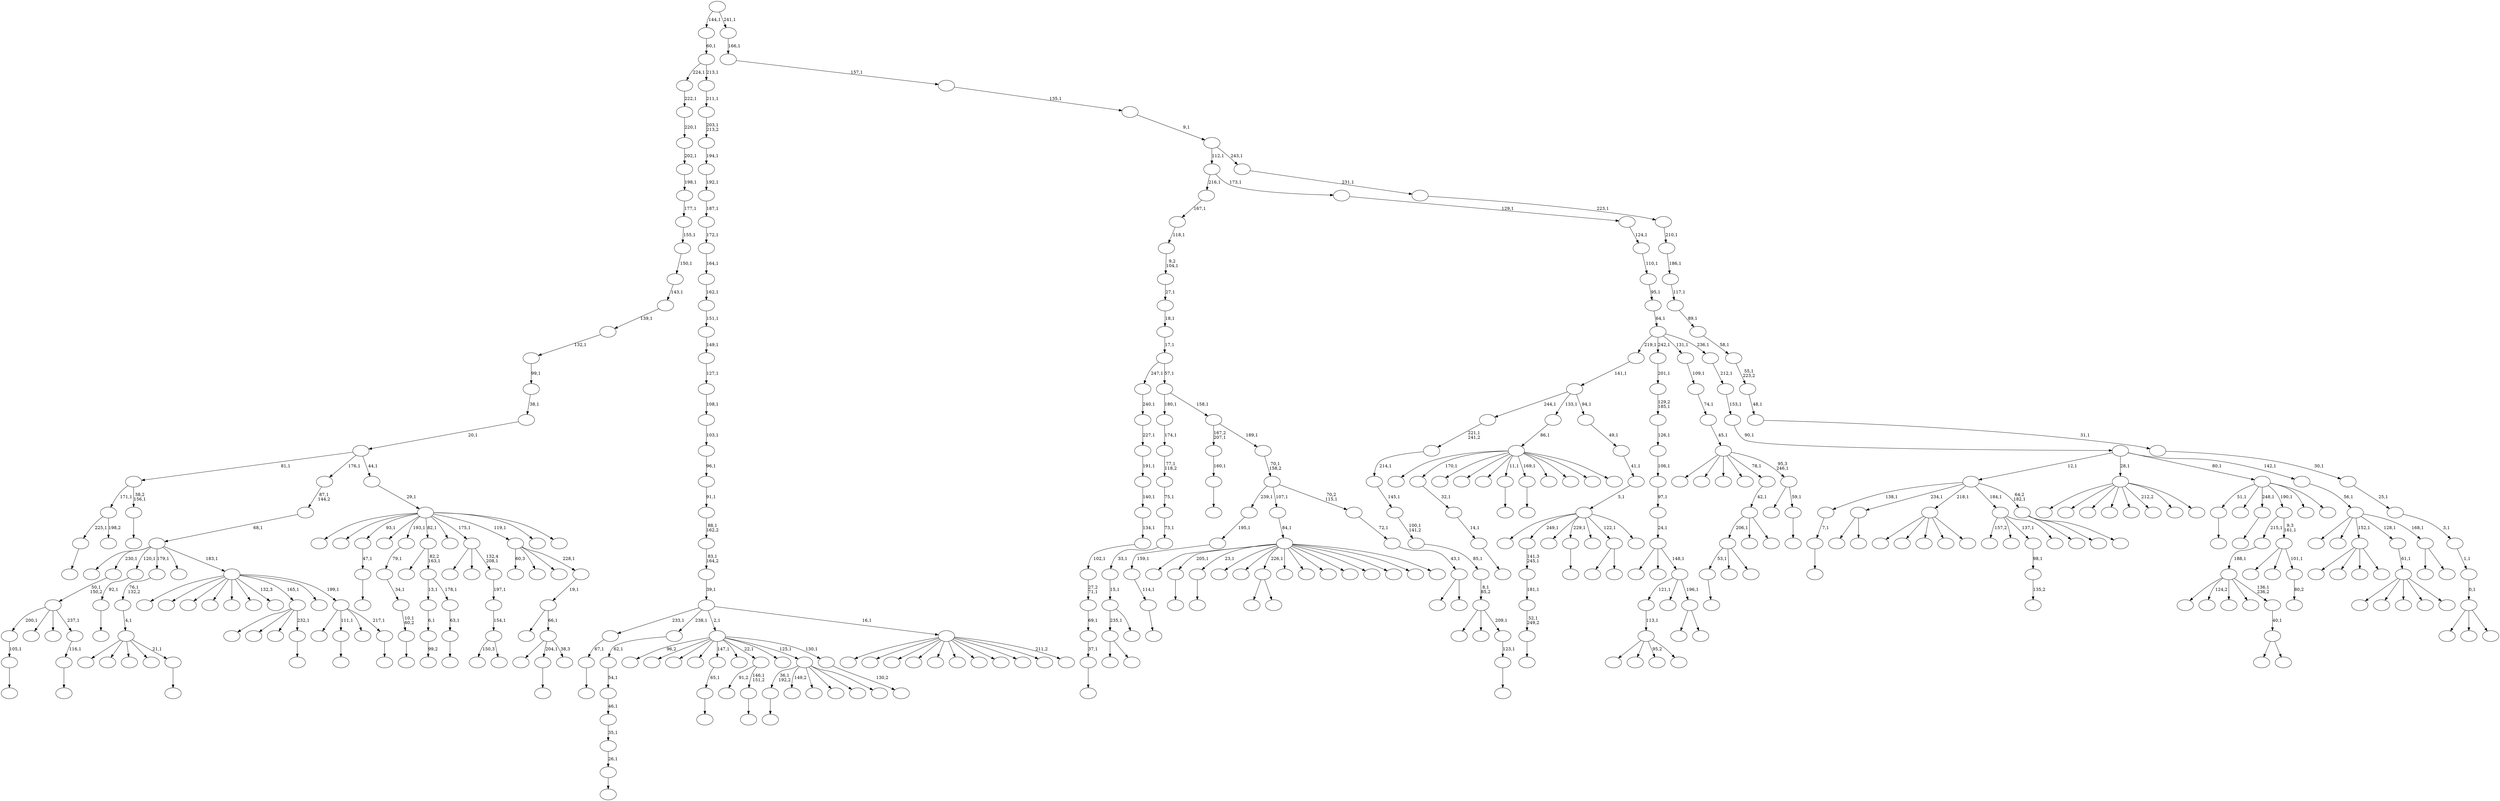 digraph T {
	450 [label=""]
	449 [label=""]
	448 [label=""]
	447 [label=""]
	446 [label=""]
	445 [label=""]
	444 [label=""]
	443 [label=""]
	442 [label=""]
	441 [label=""]
	440 [label=""]
	439 [label=""]
	438 [label=""]
	437 [label=""]
	436 [label=""]
	435 [label=""]
	434 [label=""]
	433 [label=""]
	432 [label=""]
	431 [label=""]
	430 [label=""]
	429 [label=""]
	428 [label=""]
	427 [label=""]
	426 [label=""]
	425 [label=""]
	424 [label=""]
	423 [label=""]
	422 [label=""]
	421 [label=""]
	420 [label=""]
	419 [label=""]
	418 [label=""]
	417 [label=""]
	416 [label=""]
	415 [label=""]
	414 [label=""]
	413 [label=""]
	412 [label=""]
	411 [label=""]
	410 [label=""]
	409 [label=""]
	408 [label=""]
	407 [label=""]
	406 [label=""]
	405 [label=""]
	404 [label=""]
	403 [label=""]
	402 [label=""]
	401 [label=""]
	400 [label=""]
	399 [label=""]
	398 [label=""]
	397 [label=""]
	396 [label=""]
	395 [label=""]
	394 [label=""]
	393 [label=""]
	392 [label=""]
	391 [label=""]
	390 [label=""]
	389 [label=""]
	388 [label=""]
	387 [label=""]
	386 [label=""]
	385 [label=""]
	384 [label=""]
	383 [label=""]
	382 [label=""]
	381 [label=""]
	380 [label=""]
	379 [label=""]
	378 [label=""]
	377 [label=""]
	376 [label=""]
	375 [label=""]
	374 [label=""]
	373 [label=""]
	372 [label=""]
	371 [label=""]
	370 [label=""]
	369 [label=""]
	368 [label=""]
	367 [label=""]
	366 [label=""]
	365 [label=""]
	364 [label=""]
	363 [label=""]
	362 [label=""]
	361 [label=""]
	360 [label=""]
	359 [label=""]
	358 [label=""]
	357 [label=""]
	356 [label=""]
	355 [label=""]
	354 [label=""]
	353 [label=""]
	352 [label=""]
	351 [label=""]
	350 [label=""]
	349 [label=""]
	348 [label=""]
	347 [label=""]
	346 [label=""]
	345 [label=""]
	344 [label=""]
	343 [label=""]
	342 [label=""]
	341 [label=""]
	340 [label=""]
	339 [label=""]
	338 [label=""]
	337 [label=""]
	336 [label=""]
	335 [label=""]
	334 [label=""]
	333 [label=""]
	332 [label=""]
	331 [label=""]
	330 [label=""]
	329 [label=""]
	328 [label=""]
	327 [label=""]
	326 [label=""]
	325 [label=""]
	324 [label=""]
	323 [label=""]
	322 [label=""]
	321 [label=""]
	320 [label=""]
	319 [label=""]
	318 [label=""]
	317 [label=""]
	316 [label=""]
	315 [label=""]
	314 [label=""]
	313 [label=""]
	312 [label=""]
	311 [label=""]
	310 [label=""]
	309 [label=""]
	308 [label=""]
	307 [label=""]
	306 [label=""]
	305 [label=""]
	304 [label=""]
	303 [label=""]
	302 [label=""]
	301 [label=""]
	300 [label=""]
	299 [label=""]
	298 [label=""]
	297 [label=""]
	296 [label=""]
	295 [label=""]
	294 [label=""]
	293 [label=""]
	292 [label=""]
	291 [label=""]
	290 [label=""]
	289 [label=""]
	288 [label=""]
	287 [label=""]
	286 [label=""]
	285 [label=""]
	284 [label=""]
	283 [label=""]
	282 [label=""]
	281 [label=""]
	280 [label=""]
	279 [label=""]
	278 [label=""]
	277 [label=""]
	276 [label=""]
	275 [label=""]
	274 [label=""]
	273 [label=""]
	272 [label=""]
	271 [label=""]
	270 [label=""]
	269 [label=""]
	268 [label=""]
	267 [label=""]
	266 [label=""]
	265 [label=""]
	264 [label=""]
	263 [label=""]
	262 [label=""]
	261 [label=""]
	260 [label=""]
	259 [label=""]
	258 [label=""]
	257 [label=""]
	256 [label=""]
	255 [label=""]
	254 [label=""]
	253 [label=""]
	252 [label=""]
	251 [label=""]
	250 [label=""]
	249 [label=""]
	248 [label=""]
	247 [label=""]
	246 [label=""]
	245 [label=""]
	244 [label=""]
	243 [label=""]
	242 [label=""]
	241 [label=""]
	240 [label=""]
	239 [label=""]
	238 [label=""]
	237 [label=""]
	236 [label=""]
	235 [label=""]
	234 [label=""]
	233 [label=""]
	232 [label=""]
	231 [label=""]
	230 [label=""]
	229 [label=""]
	228 [label=""]
	227 [label=""]
	226 [label=""]
	225 [label=""]
	224 [label=""]
	223 [label=""]
	222 [label=""]
	221 [label=""]
	220 [label=""]
	219 [label=""]
	218 [label=""]
	217 [label=""]
	216 [label=""]
	215 [label=""]
	214 [label=""]
	213 [label=""]
	212 [label=""]
	211 [label=""]
	210 [label=""]
	209 [label=""]
	208 [label=""]
	207 [label=""]
	206 [label=""]
	205 [label=""]
	204 [label=""]
	203 [label=""]
	202 [label=""]
	201 [label=""]
	200 [label=""]
	199 [label=""]
	198 [label=""]
	197 [label=""]
	196 [label=""]
	195 [label=""]
	194 [label=""]
	193 [label=""]
	192 [label=""]
	191 [label=""]
	190 [label=""]
	189 [label=""]
	188 [label=""]
	187 [label=""]
	186 [label=""]
	185 [label=""]
	184 [label=""]
	183 [label=""]
	182 [label=""]
	181 [label=""]
	180 [label=""]
	179 [label=""]
	178 [label=""]
	177 [label=""]
	176 [label=""]
	175 [label=""]
	174 [label=""]
	173 [label=""]
	172 [label=""]
	171 [label=""]
	170 [label=""]
	169 [label=""]
	168 [label=""]
	167 [label=""]
	166 [label=""]
	165 [label=""]
	164 [label=""]
	163 [label=""]
	162 [label=""]
	161 [label=""]
	160 [label=""]
	159 [label=""]
	158 [label=""]
	157 [label=""]
	156 [label=""]
	155 [label=""]
	154 [label=""]
	153 [label=""]
	152 [label=""]
	151 [label=""]
	150 [label=""]
	149 [label=""]
	148 [label=""]
	147 [label=""]
	146 [label=""]
	145 [label=""]
	144 [label=""]
	143 [label=""]
	142 [label=""]
	141 [label=""]
	140 [label=""]
	139 [label=""]
	138 [label=""]
	137 [label=""]
	136 [label=""]
	135 [label=""]
	134 [label=""]
	133 [label=""]
	132 [label=""]
	131 [label=""]
	130 [label=""]
	129 [label=""]
	128 [label=""]
	127 [label=""]
	126 [label=""]
	125 [label=""]
	124 [label=""]
	123 [label=""]
	122 [label=""]
	121 [label=""]
	120 [label=""]
	119 [label=""]
	118 [label=""]
	117 [label=""]
	116 [label=""]
	115 [label=""]
	114 [label=""]
	113 [label=""]
	112 [label=""]
	111 [label=""]
	110 [label=""]
	109 [label=""]
	108 [label=""]
	107 [label=""]
	106 [label=""]
	105 [label=""]
	104 [label=""]
	103 [label=""]
	102 [label=""]
	101 [label=""]
	100 [label=""]
	99 [label=""]
	98 [label=""]
	97 [label=""]
	96 [label=""]
	95 [label=""]
	94 [label=""]
	93 [label=""]
	92 [label=""]
	91 [label=""]
	90 [label=""]
	89 [label=""]
	88 [label=""]
	87 [label=""]
	86 [label=""]
	85 [label=""]
	84 [label=""]
	83 [label=""]
	82 [label=""]
	81 [label=""]
	80 [label=""]
	79 [label=""]
	78 [label=""]
	77 [label=""]
	76 [label=""]
	75 [label=""]
	74 [label=""]
	73 [label=""]
	72 [label=""]
	71 [label=""]
	70 [label=""]
	69 [label=""]
	68 [label=""]
	67 [label=""]
	66 [label=""]
	65 [label=""]
	64 [label=""]
	63 [label=""]
	62 [label=""]
	61 [label=""]
	60 [label=""]
	59 [label=""]
	58 [label=""]
	57 [label=""]
	56 [label=""]
	55 [label=""]
	54 [label=""]
	53 [label=""]
	52 [label=""]
	51 [label=""]
	50 [label=""]
	49 [label=""]
	48 [label=""]
	47 [label=""]
	46 [label=""]
	45 [label=""]
	44 [label=""]
	43 [label=""]
	42 [label=""]
	41 [label=""]
	40 [label=""]
	39 [label=""]
	38 [label=""]
	37 [label=""]
	36 [label=""]
	35 [label=""]
	34 [label=""]
	33 [label=""]
	32 [label=""]
	31 [label=""]
	30 [label=""]
	29 [label=""]
	28 [label=""]
	27 [label=""]
	26 [label=""]
	25 [label=""]
	24 [label=""]
	23 [label=""]
	22 [label=""]
	21 [label=""]
	20 [label=""]
	19 [label=""]
	18 [label=""]
	17 [label=""]
	16 [label=""]
	15 [label=""]
	14 [label=""]
	13 [label=""]
	12 [label=""]
	11 [label=""]
	10 [label=""]
	9 [label=""]
	8 [label=""]
	7 [label=""]
	6 [label=""]
	5 [label=""]
	4 [label=""]
	3 [label=""]
	2 [label=""]
	1 [label=""]
	0 [label=""]
	444 -> 445 [label=""]
	436 -> 437 [label=""]
	435 -> 436 [label="52,1\n249,2"]
	434 -> 435 [label="181,1"]
	433 -> 434 [label="141,3\n245,1"]
	431 -> 432 [label=""]
	430 -> 431 [label="105,1"]
	425 -> 426 [label=""]
	419 -> 420 [label=""]
	415 -> 416 [label=""]
	414 -> 415 [label="160,1"]
	412 -> 413 [label=""]
	409 -> 410 [label=""]
	404 -> 405 [label=""]
	400 -> 401 [label=""]
	390 -> 391 [label=""]
	389 -> 390 [label="14,1"]
	388 -> 389 [label="32,1"]
	375 -> 376 [label="99,2"]
	374 -> 375 [label="6,1"]
	367 -> 368 [label=""]
	366 -> 367 [label="47,1"]
	362 -> 363 [label=""]
	361 -> 362 [label="7,1"]
	357 -> 358 [label=""]
	356 -> 357 [label="37,1"]
	355 -> 356 [label="69,1"]
	354 -> 355 [label="27,2\n71,1"]
	353 -> 354 [label="102,1"]
	352 -> 353 [label="134,1"]
	351 -> 352 [label="140,1"]
	350 -> 351 [label="191,1"]
	349 -> 350 [label="227,1"]
	348 -> 349 [label="240,1"]
	344 -> 345 [label=""]
	337 -> 338 [label=""]
	336 -> 337 [label="114,1"]
	335 -> 336 [label="159,1"]
	334 -> 335 [label="195,1"]
	331 -> 419 [label="53,1"]
	331 -> 384 [label=""]
	331 -> 332 [label=""]
	329 -> 330 [label=""]
	328 -> 329 [label="67,1"]
	325 -> 398 [label=""]
	325 -> 326 [label=""]
	319 -> 448 [label=""]
	319 -> 320 [label=""]
	316 -> 317 [label=""]
	315 -> 316 [label="116,1"]
	314 -> 430 [label="200,1"]
	314 -> 411 [label=""]
	314 -> 365 [label=""]
	314 -> 315 [label="237,1"]
	313 -> 314 [label="50,1\n150,2"]
	306 -> 307 [label=""]
	305 -> 306 [label="10,1\n60,2"]
	304 -> 305 [label="34,1"]
	303 -> 304 [label="79,1"]
	300 -> 319 [label="235,1"]
	300 -> 301 [label=""]
	299 -> 300 [label="15,1"]
	298 -> 299 [label="33,1"]
	297 -> 298 [label="73,1"]
	296 -> 297 [label="75,1"]
	295 -> 296 [label="77,1\n118,2"]
	294 -> 295 [label="174,1"]
	286 -> 287 [label=""]
	285 -> 286 [label="65,1"]
	281 -> 311 [label=""]
	281 -> 282 [label=""]
	273 -> 274 [label=""]
	272 -> 273 [label="63,1"]
	271 -> 374 [label="13,1"]
	271 -> 272 [label="178,1"]
	270 -> 418 [label=""]
	270 -> 271 [label="82,2\n163,1"]
	267 -> 268 [label=""]
	260 -> 261 [label=""]
	258 -> 259 [label=""]
	255 -> 256 [label=""]
	254 -> 255 [label="123,1"]
	253 -> 310 [label=""]
	253 -> 308 [label=""]
	253 -> 254 [label="209,1"]
	252 -> 253 [label="8,1\n85,2"]
	251 -> 252 [label="85,1"]
	250 -> 251 [label="100,1\n141,2"]
	249 -> 250 [label="145,1"]
	248 -> 249 [label="214,1"]
	247 -> 248 [label="221,1\n241,2"]
	245 -> 246 [label=""]
	244 -> 293 [label="91,2"]
	244 -> 245 [label="146,1\n151,2"]
	241 -> 380 [label=""]
	241 -> 321 [label=""]
	241 -> 275 [label="95,2"]
	241 -> 242 [label=""]
	240 -> 241 [label="113,1"]
	235 -> 372 [label=""]
	235 -> 236 [label=""]
	234 -> 235 [label="40,1"]
	233 -> 443 [label=""]
	233 -> 402 [label="124,2"]
	233 -> 394 [label=""]
	233 -> 359 [label=""]
	233 -> 234 [label="136,1\n236,2"]
	232 -> 233 [label="188,1"]
	230 -> 231 [label=""]
	229 -> 230 [label="26,1"]
	228 -> 229 [label="35,1"]
	227 -> 228 [label="46,1"]
	226 -> 227 [label="54,1"]
	225 -> 226 [label="62,1"]
	218 -> 444 [label="225,1"]
	218 -> 219 [label="198,2"]
	215 -> 216 [label=""]
	214 -> 407 [label=""]
	214 -> 343 [label=""]
	214 -> 318 [label=""]
	214 -> 215 [label="232,1"]
	211 -> 442 [label=""]
	211 -> 440 [label=""]
	211 -> 276 [label=""]
	211 -> 212 [label=""]
	209 -> 210 [label=""]
	208 -> 209 [label="92,1"]
	204 -> 429 [label=""]
	204 -> 424 [label=""]
	204 -> 378 [label=""]
	204 -> 278 [label=""]
	204 -> 205 [label=""]
	203 -> 204 [label="61,1"]
	200 -> 201 [label=""]
	199 -> 218 [label="171,1"]
	199 -> 200 [label="38,2\n156,1"]
	195 -> 196 [label="80,2"]
	194 -> 377 [label=""]
	194 -> 339 [label=""]
	194 -> 195 [label="101,1"]
	193 -> 232 [label="215,1"]
	193 -> 194 [label="9,3\n161,1"]
	191 -> 192 [label=""]
	190 -> 395 [label=""]
	190 -> 373 [label=""]
	190 -> 323 [label=""]
	190 -> 243 [label=""]
	190 -> 191 [label="21,1"]
	189 -> 190 [label="4,1"]
	188 -> 189 [label="76,1\n132,2"]
	186 -> 187 [label="135,2"]
	185 -> 186 [label="98,1"]
	172 -> 382 [label=""]
	172 -> 173 [label=""]
	168 -> 385 [label=""]
	168 -> 291 [label=""]
	168 -> 224 [label=""]
	168 -> 183 [label=""]
	168 -> 169 [label=""]
	166 -> 449 [label=""]
	166 -> 388 [label="170,1"]
	166 -> 371 [label=""]
	166 -> 322 [label=""]
	166 -> 309 [label=""]
	166 -> 260 [label="11,1"]
	166 -> 258 [label="169,1"]
	166 -> 257 [label=""]
	166 -> 202 [label=""]
	166 -> 198 [label=""]
	166 -> 167 [label=""]
	165 -> 166 [label="86,1"]
	163 -> 164 [label=""]
	161 -> 162 [label=""]
	160 -> 423 [label=""]
	160 -> 409 [label="111,1"]
	160 -> 364 [label=""]
	160 -> 161 [label="217,1"]
	159 -> 428 [label=""]
	159 -> 393 [label=""]
	159 -> 340 [label=""]
	159 -> 312 [label=""]
	159 -> 288 [label=""]
	159 -> 284 [label=""]
	159 -> 283 [label="132,3"]
	159 -> 214 [label="165,1"]
	159 -> 170 [label=""]
	159 -> 160 [label="199,1"]
	158 -> 447 [label=""]
	158 -> 313 [label="230,1"]
	158 -> 208 [label="120,1"]
	158 -> 188 [label="179,1"]
	158 -> 180 [label=""]
	158 -> 159 [label="183,1"]
	157 -> 158 [label="68,1"]
	156 -> 157 [label="87,1\n144,2"]
	154 -> 333 [label="157,2"]
	154 -> 222 [label=""]
	154 -> 185 [label="137,1"]
	154 -> 155 [label=""]
	150 -> 441 [label=""]
	150 -> 433 [label="249,1"]
	150 -> 427 [label=""]
	150 -> 344 [label="229,1"]
	150 -> 264 [label=""]
	150 -> 172 [label="122,1"]
	150 -> 151 [label=""]
	149 -> 150 [label="5,1"]
	148 -> 149 [label="41,1"]
	147 -> 148 [label="49,1"]
	146 -> 247 [label="244,1"]
	146 -> 165 [label="133,1"]
	146 -> 147 [label="94,1"]
	145 -> 146 [label="141,1"]
	142 -> 404 [label="36,1\n192,2"]
	142 -> 381 [label="149,2"]
	142 -> 279 [label=""]
	142 -> 223 [label=""]
	142 -> 184 [label=""]
	142 -> 143 [label=""]
	139 -> 369 [label=""]
	139 -> 178 [label=""]
	139 -> 140 [label=""]
	138 -> 361 [label="138,1"]
	138 -> 281 [label="234,1"]
	138 -> 168 [label="218,1"]
	138 -> 154 [label="184,1"]
	138 -> 139 [label="64,2\n182,1"]
	136 -> 331 [label="206,1"]
	136 -> 292 [label=""]
	136 -> 137 [label=""]
	135 -> 136 [label="42,1"]
	133 -> 421 [label=""]
	133 -> 412 [label="205,1"]
	133 -> 400 [label="23,1"]
	133 -> 387 [label=""]
	133 -> 360 [label=""]
	133 -> 325 [label="226,1"]
	133 -> 324 [label=""]
	133 -> 302 [label=""]
	133 -> 290 [label=""]
	133 -> 269 [label=""]
	133 -> 221 [label=""]
	133 -> 220 [label=""]
	133 -> 176 [label=""]
	133 -> 134 [label=""]
	132 -> 133 [label="84,1"]
	127 -> 439 [label="150,3"]
	127 -> 128 [label=""]
	126 -> 127 [label="154,1"]
	125 -> 126 [label="197,1"]
	124 -> 379 [label=""]
	124 -> 129 [label=""]
	124 -> 125 [label="132,4\n208,1"]
	122 -> 392 [label=""]
	122 -> 163 [label="204,1"]
	122 -> 123 [label="38,3"]
	121 -> 141 [label=""]
	121 -> 122 [label="66,1"]
	120 -> 121 [label="19,1"]
	119 -> 446 [label="60,3"]
	119 -> 144 [label=""]
	119 -> 130 [label=""]
	119 -> 120 [label="228,1"]
	117 -> 182 [label=""]
	117 -> 118 [label=""]
	116 -> 240 [label="121,1"]
	116 -> 213 [label=""]
	116 -> 117 [label="196,1"]
	115 -> 327 [label=""]
	115 -> 177 [label=""]
	115 -> 116 [label="148,1"]
	114 -> 115 [label="24,1"]
	113 -> 114 [label="97,1"]
	112 -> 113 [label="106,1"]
	111 -> 112 [label="126,1"]
	110 -> 111 [label="129,2\n185,1"]
	109 -> 110 [label="201,1"]
	107 -> 280 [label=""]
	107 -> 277 [label=""]
	107 -> 238 [label=""]
	107 -> 217 [label=""]
	107 -> 206 [label=""]
	107 -> 197 [label="212,2"]
	107 -> 153 [label=""]
	107 -> 108 [label=""]
	104 -> 450 [label=""]
	104 -> 383 [label=""]
	104 -> 366 [label="93,1"]
	104 -> 346 [label=""]
	104 -> 303 [label="193,1"]
	104 -> 270 [label="82,1"]
	104 -> 179 [label=""]
	104 -> 124 [label="175,1"]
	104 -> 119 [label="119,1"]
	104 -> 106 [label=""]
	104 -> 105 [label=""]
	103 -> 104 [label="29,1"]
	102 -> 199 [label="81,1"]
	102 -> 156 [label="176,1"]
	102 -> 103 [label="44,1"]
	101 -> 102 [label="20,1"]
	100 -> 101 [label="38,1"]
	99 -> 100 [label="99,1"]
	98 -> 99 [label="132,1"]
	97 -> 98 [label="139,1"]
	96 -> 97 [label="143,1"]
	95 -> 96 [label="150,1"]
	94 -> 95 [label="155,1"]
	93 -> 94 [label="177,1"]
	92 -> 93 [label="198,1"]
	91 -> 92 [label="202,1"]
	90 -> 91 [label="220,1"]
	89 -> 90 [label="222,1"]
	87 -> 88 [label="130,2"]
	86 -> 408 [label="96,2"]
	86 -> 399 [label=""]
	86 -> 397 [label=""]
	86 -> 341 [label=""]
	86 -> 285 [label="147,1"]
	86 -> 266 [label=""]
	86 -> 244 [label="22,1"]
	86 -> 175 [label=""]
	86 -> 142 [label="125,1"]
	86 -> 87 [label="130,1"]
	83 -> 84 [label=""]
	82 -> 342 [label=""]
	82 -> 83 [label="59,1"]
	81 -> 438 [label=""]
	81 -> 417 [label=""]
	81 -> 370 [label=""]
	81 -> 289 [label=""]
	81 -> 135 [label="78,1"]
	81 -> 82 [label="95,3\n246,1"]
	80 -> 81 [label="45,1"]
	79 -> 80 [label="74,1"]
	78 -> 79 [label="109,1"]
	76 -> 425 [label="51,1"]
	76 -> 386 [label=""]
	76 -> 267 [label="248,1"]
	76 -> 193 [label="190,1"]
	76 -> 152 [label=""]
	76 -> 77 [label=""]
	74 -> 422 [label=""]
	74 -> 406 [label=""]
	74 -> 403 [label=""]
	74 -> 263 [label=""]
	74 -> 239 [label=""]
	74 -> 237 [label=""]
	74 -> 207 [label=""]
	74 -> 174 [label=""]
	74 -> 131 [label=""]
	74 -> 85 [label=""]
	74 -> 75 [label="211,2"]
	73 -> 328 [label="233,1"]
	73 -> 225 [label="238,1"]
	73 -> 86 [label="2,1"]
	73 -> 74 [label="16,1"]
	72 -> 73 [label="39,1"]
	71 -> 72 [label="83,1\n164,2"]
	70 -> 71 [label="88,1\n162,2"]
	69 -> 70 [label="91,1"]
	68 -> 69 [label="96,1"]
	67 -> 68 [label="103,1"]
	66 -> 67 [label="108,1"]
	65 -> 66 [label="127,1"]
	64 -> 65 [label="149,1"]
	63 -> 64 [label="151,1"]
	62 -> 63 [label="162,1"]
	61 -> 62 [label="164,1"]
	60 -> 61 [label="172,1"]
	59 -> 60 [label="187,1"]
	58 -> 59 [label="192,1"]
	57 -> 58 [label="194,1"]
	56 -> 57 [label="203,1\n213,2"]
	55 -> 56 [label="211,1"]
	54 -> 89 [label="224,1"]
	54 -> 55 [label="213,1"]
	53 -> 54 [label="60,1"]
	51 -> 347 [label=""]
	51 -> 52 [label=""]
	50 -> 51 [label="43,1"]
	49 -> 50 [label="72,1"]
	48 -> 334 [label="239,1"]
	48 -> 132 [label="107,1"]
	48 -> 49 [label="70,2\n115,1"]
	47 -> 48 [label="70,1\n158,2"]
	46 -> 414 [label="167,2\n207,1"]
	46 -> 47 [label="189,1"]
	45 -> 294 [label="180,1"]
	45 -> 46 [label="158,1"]
	44 -> 348 [label="247,1"]
	44 -> 45 [label="57,1"]
	43 -> 44 [label="17,1"]
	42 -> 43 [label="18,1"]
	41 -> 42 [label="27,1"]
	40 -> 41 [label="9,2\n104,1"]
	39 -> 40 [label="118,1"]
	38 -> 39 [label="167,1"]
	36 -> 181 [label=""]
	36 -> 37 [label=""]
	35 -> 265 [label=""]
	35 -> 262 [label=""]
	35 -> 211 [label="152,1"]
	35 -> 203 [label="128,1"]
	35 -> 36 [label="168,1"]
	34 -> 35 [label="56,1"]
	33 -> 138 [label="12,1"]
	33 -> 107 [label="28,1"]
	33 -> 76 [label="80,1"]
	33 -> 34 [label="142,1"]
	32 -> 33 [label="90,1"]
	31 -> 32 [label="153,1"]
	30 -> 31 [label="212,1"]
	29 -> 145 [label="219,1"]
	29 -> 109 [label="242,1"]
	29 -> 78 [label="131,1"]
	29 -> 30 [label="236,1"]
	28 -> 29 [label="64,1"]
	27 -> 28 [label="95,1"]
	26 -> 27 [label="110,1"]
	25 -> 26 [label="124,1"]
	24 -> 25 [label="129,1"]
	23 -> 38 [label="216,1"]
	23 -> 24 [label="173,1"]
	21 -> 396 [label=""]
	21 -> 171 [label=""]
	21 -> 22 [label=""]
	20 -> 21 [label="0,1"]
	19 -> 20 [label="1,1"]
	18 -> 19 [label="3,1"]
	17 -> 18 [label="25,1"]
	16 -> 17 [label="30,1"]
	15 -> 16 [label="31,1"]
	14 -> 15 [label="48,1"]
	13 -> 14 [label="55,1\n223,2"]
	12 -> 13 [label="58,1"]
	11 -> 12 [label="89,1"]
	10 -> 11 [label="117,1"]
	9 -> 10 [label="186,1"]
	8 -> 9 [label="210,1"]
	7 -> 8 [label="223,1"]
	6 -> 7 [label="231,1"]
	5 -> 23 [label="112,1"]
	5 -> 6 [label="243,1"]
	4 -> 5 [label="9,1"]
	3 -> 4 [label="135,1"]
	2 -> 3 [label="157,1"]
	1 -> 2 [label="166,1"]
	0 -> 53 [label="144,1"]
	0 -> 1 [label="241,1"]
}
